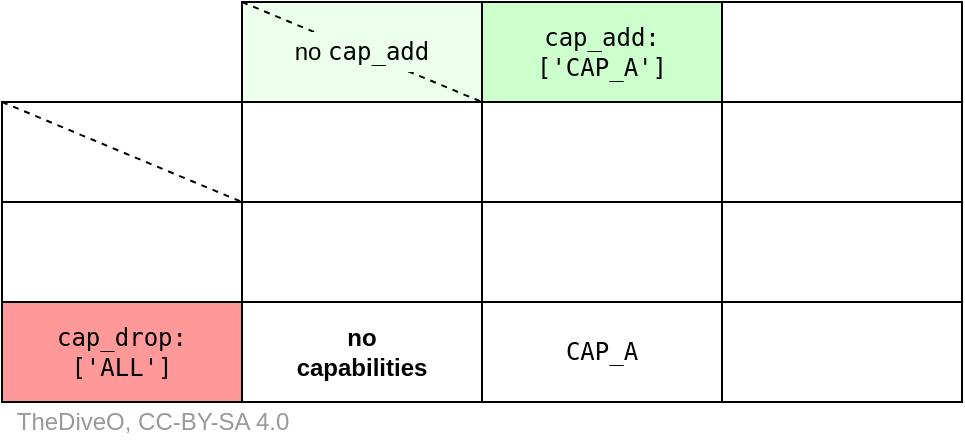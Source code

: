 <mxfile>
    <diagram id="xxXQhpsO8CIIqTGJruQP" name="Page-1">
        <mxGraphModel dx="380" dy="536" grid="1" gridSize="10" guides="1" tooltips="1" connect="1" arrows="1" fold="1" page="1" pageScale="1" pageWidth="720" pageHeight="560" math="0" shadow="0">
            <root>
                <mxCell id="0"/>
                <mxCell id="1" parent="0"/>
                <mxCell id="FxhufUaBj3sl9I_H6THa-2" value="" style="rounded=0;whiteSpace=wrap;html=1;" parent="1" vertex="1">
                    <mxGeometry x="120" y="50" width="120" height="50" as="geometry"/>
                </mxCell>
                <mxCell id="FxhufUaBj3sl9I_H6THa-3" value="" style="rounded=0;whiteSpace=wrap;html=1;fillColor=#EDFFED;" parent="1" vertex="1">
                    <mxGeometry x="120" width="120" height="50" as="geometry"/>
                </mxCell>
                <mxCell id="FxhufUaBj3sl9I_H6THa-4" value="&lt;font face=&quot;monospace&quot;&gt;cap_add:&lt;br&gt;['CAP_A']&lt;/font&gt;" style="rounded=0;whiteSpace=wrap;html=1;fillColor=#CCFFCC;" parent="1" vertex="1">
                    <mxGeometry x="240" width="120" height="50" as="geometry"/>
                </mxCell>
                <mxCell id="FxhufUaBj3sl9I_H6THa-5" value="" style="endArrow=none;html=1;rounded=0;fontFamily=monospace;exitX=0;exitY=0;exitDx=0;exitDy=0;entryX=1;entryY=0;entryDx=0;entryDy=0;dashed=1;" parent="1" source="FxhufUaBj3sl9I_H6THa-3" target="FxhufUaBj3sl9I_H6THa-2" edge="1">
                    <mxGeometry width="50" height="50" relative="1" as="geometry">
                        <mxPoint x="310" y="230" as="sourcePoint"/>
                        <mxPoint x="360" y="180" as="targetPoint"/>
                    </mxGeometry>
                </mxCell>
                <mxCell id="FxhufUaBj3sl9I_H6THa-6" value="" style="rounded=0;whiteSpace=wrap;html=1;" parent="1" vertex="1">
                    <mxGeometry x="240" y="50" width="120" height="50" as="geometry"/>
                </mxCell>
                <mxCell id="FxhufUaBj3sl9I_H6THa-7" value="" style="rounded=0;whiteSpace=wrap;html=1;fillColor=#FFFFFF;" parent="1" vertex="1">
                    <mxGeometry x="360" width="120" height="50" as="geometry"/>
                </mxCell>
                <mxCell id="FxhufUaBj3sl9I_H6THa-8" value="" style="rounded=0;whiteSpace=wrap;html=1;fillColor=#FFFFFF;" parent="1" vertex="1">
                    <mxGeometry y="50" width="120" height="50" as="geometry"/>
                </mxCell>
                <mxCell id="FxhufUaBj3sl9I_H6THa-9" value="" style="endArrow=none;html=1;rounded=0;fontFamily=monospace;exitX=0;exitY=0;exitDx=0;exitDy=0;entryX=1;entryY=0;entryDx=0;entryDy=0;dashed=1;" parent="1" source="FxhufUaBj3sl9I_H6THa-8" edge="1">
                    <mxGeometry width="50" height="50" relative="1" as="geometry">
                        <mxPoint x="190" y="280" as="sourcePoint"/>
                        <mxPoint x="120" y="100.0" as="targetPoint"/>
                    </mxGeometry>
                </mxCell>
                <mxCell id="FxhufUaBj3sl9I_H6THa-10" value="" style="rounded=0;whiteSpace=wrap;html=1;fillColor=#FFFFFF;" parent="1" vertex="1">
                    <mxGeometry y="100" width="120" height="50" as="geometry"/>
                </mxCell>
                <mxCell id="FxhufUaBj3sl9I_H6THa-11" value="&lt;font face=&quot;monospace&quot;&gt;cap_drop:&lt;br&gt;['ALL']&lt;/font&gt;" style="rounded=0;whiteSpace=wrap;html=1;fillColor=#FF9999;" parent="1" vertex="1">
                    <mxGeometry y="150" width="120" height="50" as="geometry"/>
                </mxCell>
                <mxCell id="FxhufUaBj3sl9I_H6THa-12" value="" style="rounded=0;whiteSpace=wrap;html=1;" parent="1" vertex="1">
                    <mxGeometry x="360" y="50" width="120" height="50" as="geometry"/>
                </mxCell>
                <mxCell id="FxhufUaBj3sl9I_H6THa-13" value="" style="rounded=0;whiteSpace=wrap;html=1;fillColor=#FFFFFF;" parent="1" vertex="1">
                    <mxGeometry x="360" y="150" width="120" height="50" as="geometry"/>
                </mxCell>
                <mxCell id="FxhufUaBj3sl9I_H6THa-14" value="&lt;b&gt;no&lt;br&gt;capabilities&lt;/b&gt;" style="rounded=0;whiteSpace=wrap;html=1;" parent="1" vertex="1">
                    <mxGeometry x="120" y="150" width="120" height="50" as="geometry"/>
                </mxCell>
                <mxCell id="FxhufUaBj3sl9I_H6THa-15" value="&lt;font face=&quot;monospace&quot;&gt;CAP_A&lt;/font&gt;" style="rounded=0;whiteSpace=wrap;html=1;" parent="1" vertex="1">
                    <mxGeometry x="240" y="150" width="120" height="50" as="geometry"/>
                </mxCell>
                <mxCell id="FxhufUaBj3sl9I_H6THa-16" value="" style="rounded=0;whiteSpace=wrap;html=1;" parent="1" vertex="1">
                    <mxGeometry x="120" y="100" width="120" height="50" as="geometry"/>
                </mxCell>
                <mxCell id="FxhufUaBj3sl9I_H6THa-17" value="" style="rounded=0;whiteSpace=wrap;html=1;" parent="1" vertex="1">
                    <mxGeometry x="240" y="100" width="120" height="50" as="geometry"/>
                </mxCell>
                <mxCell id="FxhufUaBj3sl9I_H6THa-18" value="" style="rounded=0;whiteSpace=wrap;html=1;" parent="1" vertex="1">
                    <mxGeometry x="360" y="100" width="120" height="50" as="geometry"/>
                </mxCell>
                <mxCell id="90SJg4g6pCN0UQmAiP3m-1" value="TheDiveO, CC-BY-SA 4.0" style="text;html=1;resizable=0;autosize=1;align=center;verticalAlign=middle;points=[];fillColor=none;strokeColor=none;rounded=0;fontColor=#999999;" parent="1" vertex="1">
                    <mxGeometry y="200" width="150" height="20" as="geometry"/>
                </mxCell>
                <mxCell id="3" value="no&amp;nbsp;&lt;font face=&quot;monospace&quot;&gt;cap_add&lt;/font&gt;" style="text;html=1;strokeColor=none;align=center;verticalAlign=middle;whiteSpace=wrap;rounded=0;fillColor=#EDFFED;" vertex="1" parent="1">
                    <mxGeometry x="140" y="15" width="80" height="20" as="geometry"/>
                </mxCell>
            </root>
        </mxGraphModel>
    </diagram>
</mxfile>